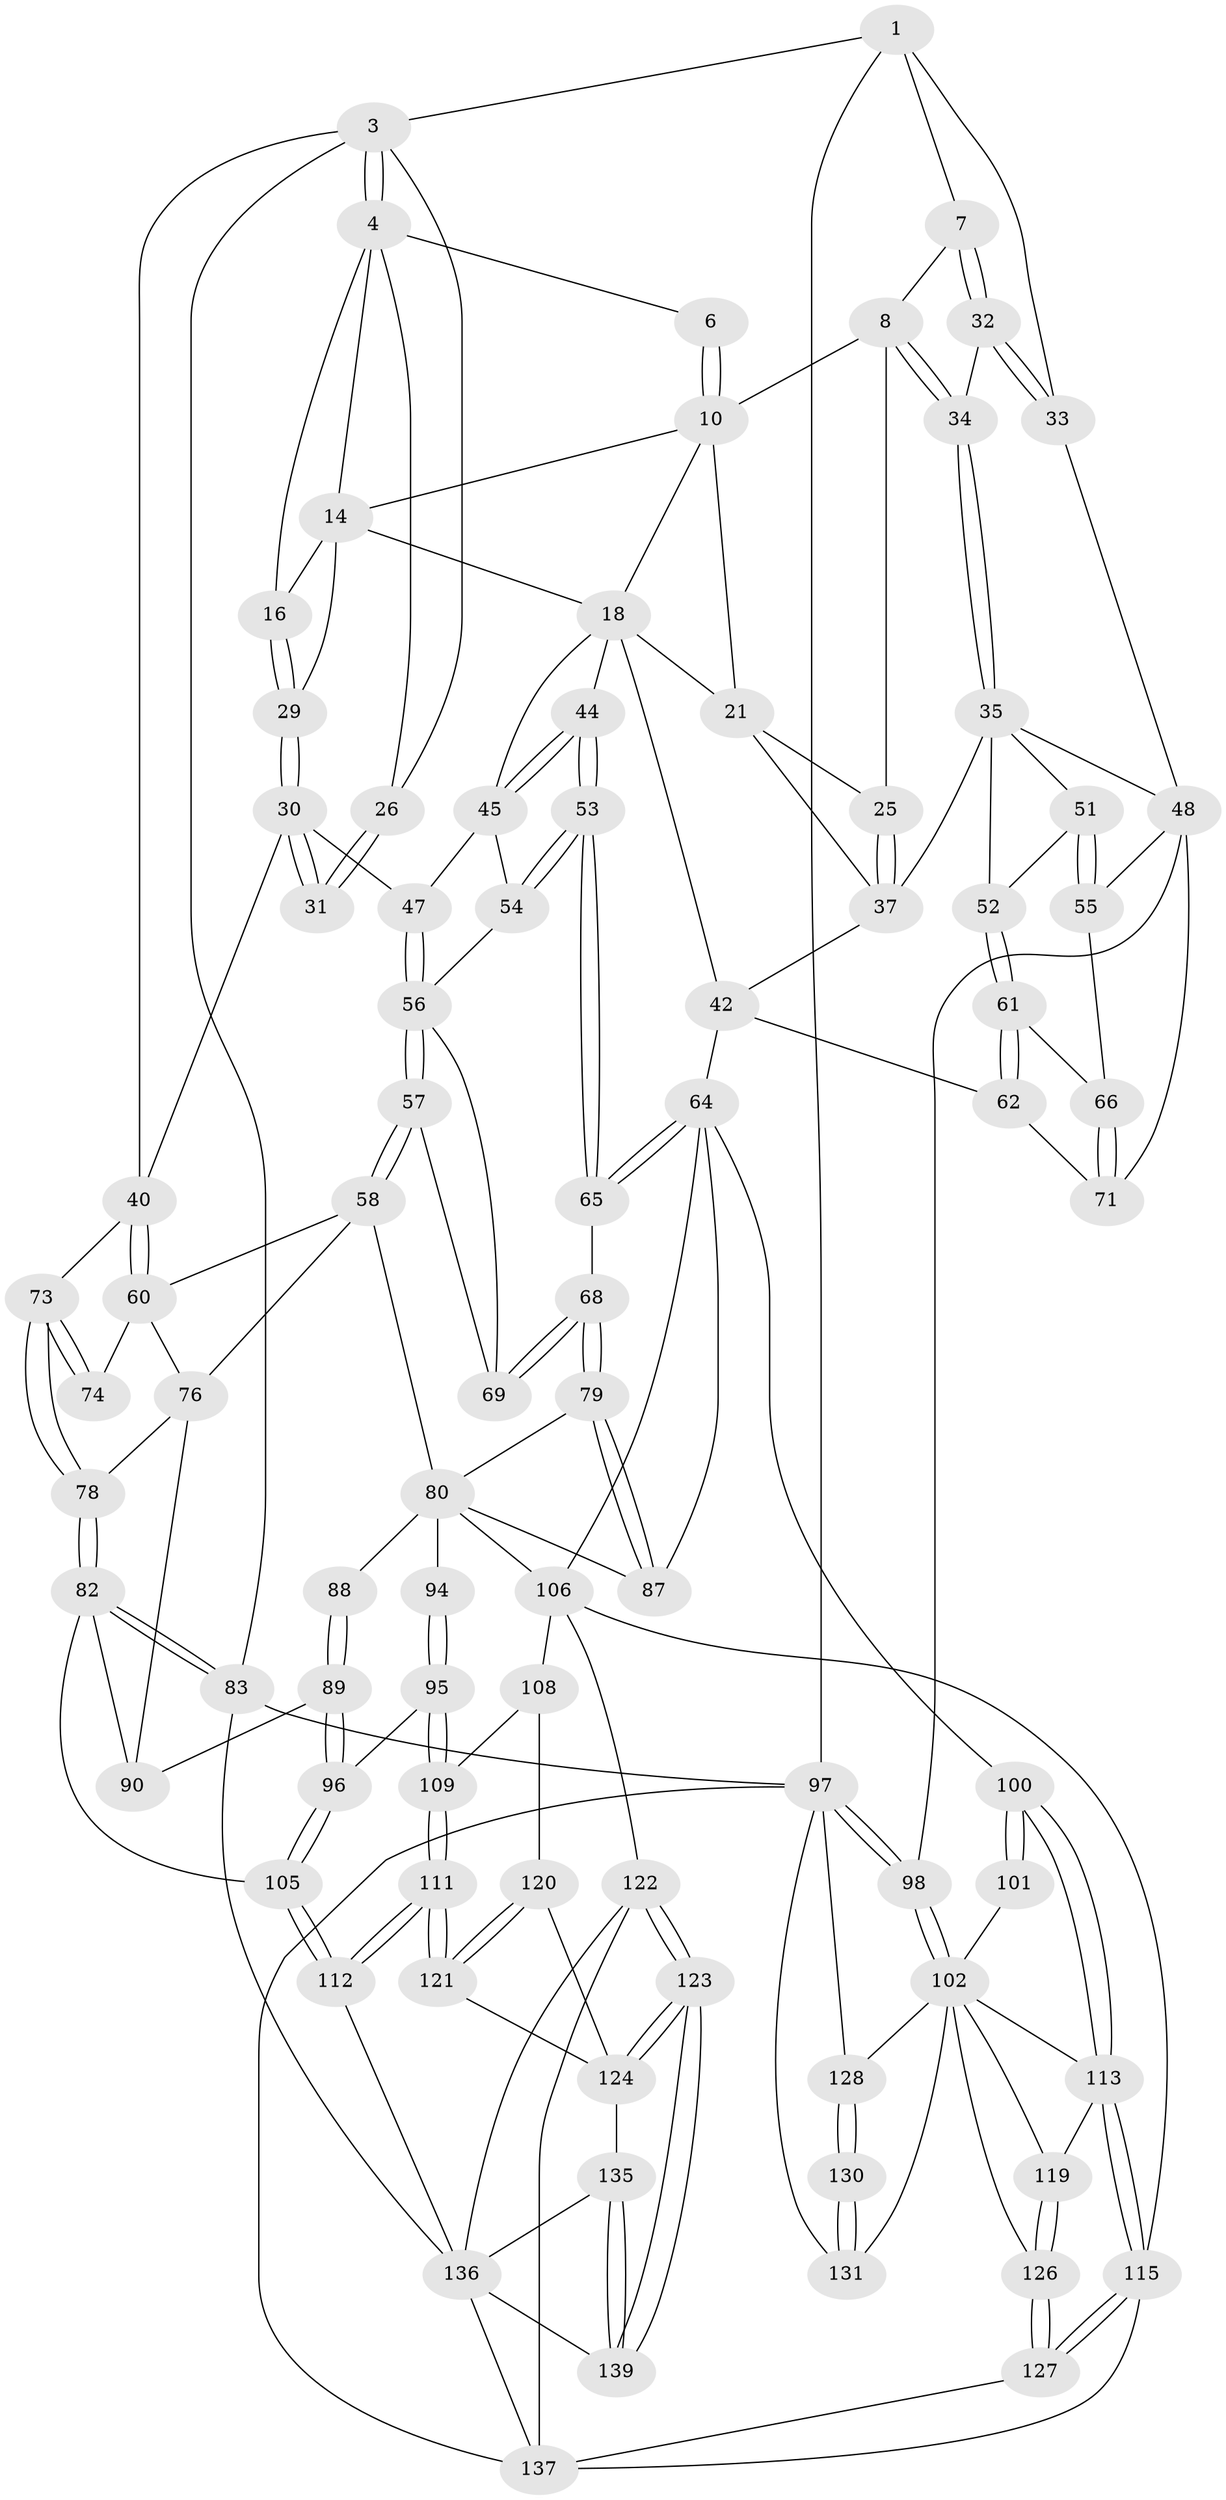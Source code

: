 // original degree distribution, {3: 0.034482758620689655, 6: 0.2482758620689655, 4: 0.22758620689655173, 5: 0.4896551724137931}
// Generated by graph-tools (version 1.1) at 2025/21/03/04/25 18:21:21]
// undirected, 87 vertices, 208 edges
graph export_dot {
graph [start="1"]
  node [color=gray90,style=filled];
  1 [pos="+0.7374719569736521+0",super="+2"];
  3 [pos="+0+0",super="+28"];
  4 [pos="+0.10669546958402966+0",super="+17+5"];
  6 [pos="+0.5856167352926792+0"];
  7 [pos="+0.7383973341010792+0.08569049789259955"];
  8 [pos="+0.7274844214747044+0.09718855598224668",super="+9"];
  10 [pos="+0.5961059839514693+0.04630284146004607",super="+11"];
  14 [pos="+0.40770226062721915+0",super="+15"];
  16 [pos="+0.2724503905675706+0.08282976404528668"];
  18 [pos="+0.41882971134722186+0.16429741039136425",super="+19+23"];
  21 [pos="+0.5436827813438164+0.14621027913936216",super="+24+22"];
  25 [pos="+0.660039698143677+0.19425901534660714"];
  26 [pos="+0.21573888982763528+0.11365168983295212",super="+27"];
  29 [pos="+0.25945482820197785+0.1984072101762578"];
  30 [pos="+0.2146699525894881+0.21669779397995653",super="+39"];
  31 [pos="+0.21245783691076758+0.1760152186583317"];
  32 [pos="+0.9558039078759717+0.06416438910202046"];
  33 [pos="+1+0"];
  34 [pos="+0.8104526225518672+0.2253728546787728"];
  35 [pos="+0.8099356799697828+0.2323789170014175",super="+50+36"];
  37 [pos="+0.6689803691915371+0.2777866769464982",super="+38"];
  40 [pos="+0.09199282085849894+0.24741004268696196",super="+41"];
  42 [pos="+0.5715166557762199+0.33624641167395025",super="+63"];
  44 [pos="+0.5106554715623449+0.33061396548950583"];
  45 [pos="+0.3737067574614609+0.2420485539086027",super="+46"];
  47 [pos="+0.2885073631626656+0.3324378692521862"];
  48 [pos="+1+0.33471580707639353",super="+70+49"];
  51 [pos="+0.8142060029242296+0.3335435240825417"];
  52 [pos="+0.7241395743185057+0.3329386865753716"];
  53 [pos="+0.4542886988561959+0.372476711619828"];
  54 [pos="+0.44761617195660136+0.3721195539190135"];
  55 [pos="+0.8412723968637739+0.39942468579053253"];
  56 [pos="+0.279845811314358+0.3656724356752501",super="+67"];
  57 [pos="+0.2649907678855465+0.3996606723021633"];
  58 [pos="+0.20348749149008402+0.45310788064085344",super="+59"];
  60 [pos="+0.12075778846854648+0.37838935140683155",super="+72"];
  61 [pos="+0.7406640174912968+0.42866150188416524"];
  62 [pos="+0.7063745559160329+0.48578507344212346",super="+84"];
  64 [pos="+0.583157425940187+0.5929375429036087",super="+85"];
  65 [pos="+0.47539788757272494+0.43961628116347423"];
  66 [pos="+0.8206800228260519+0.4170083217980124"];
  68 [pos="+0.3903671375527517+0.48026048410071653"];
  69 [pos="+0.37608819452449643+0.43307759387598616"];
  71 [pos="+0.9199849097113908+0.558471451256472"];
  73 [pos="+0+0.37798315092358853"];
  74 [pos="+0+0.4060100867127908"];
  76 [pos="+0.06701406531611119+0.5272077772536061",super="+77"];
  78 [pos="+0+0.5677372877921508"];
  79 [pos="+0.38824353584697013+0.5281059998935856"];
  80 [pos="+0.31966799063933077+0.5185966708345451",super="+91+81"];
  82 [pos="+0+0.7954446260232624",super="+104"];
  83 [pos="+0+1"];
  87 [pos="+0.48493773002547275+0.6366694225665531"];
  88 [pos="+0.21015365786632215+0.5064237133832219"];
  89 [pos="+0.11175525022368808+0.6630909683790057"];
  90 [pos="+0.08843819320955723+0.6474392238959162"];
  94 [pos="+0.21563585024374396+0.6690249872270383"];
  95 [pos="+0.14392305677879358+0.6987053676167999"];
  96 [pos="+0.13648335186316393+0.6922744513633865"];
  97 [pos="+1+0.790657944432083",super="+145"];
  98 [pos="+1+0.5907604044606699"];
  100 [pos="+0.6229023860585734+0.6591057943327779"];
  101 [pos="+0.8472142026727207+0.5860214773222625"];
  102 [pos="+0.8387778413705002+0.7508298362176858",super="+103+117"];
  105 [pos="+0+0.7996015912715935"];
  106 [pos="+0.30189875953089845+0.7970118969249994",super="+107+110"];
  108 [pos="+0.15300913677539632+0.7583756043360642"];
  109 [pos="+0.14483484562431376+0.7410466015707385"];
  111 [pos="+0.010741266210524616+0.8097598646359938"];
  112 [pos="+0+0.8138502776006384"];
  113 [pos="+0.6453465055511347+0.6895394457166389",super="+114"];
  115 [pos="+0.5767617356847072+0.8413689337214016",super="+116"];
  119 [pos="+0.689261886999547+0.7921373069666364"];
  120 [pos="+0.14280173520785042+0.7854681005799612",super="+125"];
  121 [pos="+0.07489162773908895+0.8384366800199526",super="+133"];
  122 [pos="+0.2674918922498631+0.8609600327914116",super="+138"];
  123 [pos="+0.1645908306186893+0.9318169489940615"];
  124 [pos="+0.15214406284229864+0.9141456103318888",super="+134"];
  126 [pos="+0.6267828908590158+0.9356678405635533"];
  127 [pos="+0.6138271008214573+0.9425339849515668"];
  128 [pos="+0.8427496367629799+0.7730037785285123",super="+129"];
  130 [pos="+0.9017573460469079+0.9107953544301273"];
  131 [pos="+0.8360624431118452+0.9845182750789722"];
  135 [pos="+0.0585026993081825+0.8898013024197515"];
  136 [pos="+0.03625272465843568+0.8938546024977446",super="+141"];
  137 [pos="+0.4548184640467966+0.8689565111452358",super="+140"];
  139 [pos="+0.14772112661216052+0.9809938553975437"];
  1 -- 7;
  1 -- 3;
  1 -- 97;
  1 -- 33;
  3 -- 4;
  3 -- 4;
  3 -- 83;
  3 -- 40;
  3 -- 26;
  4 -- 16;
  4 -- 26;
  4 -- 6;
  4 -- 14;
  6 -- 10;
  6 -- 10;
  7 -- 8;
  7 -- 32;
  7 -- 32;
  8 -- 34;
  8 -- 34;
  8 -- 25;
  8 -- 10;
  10 -- 18;
  10 -- 21 [weight=2];
  10 -- 14;
  14 -- 16;
  14 -- 29;
  14 -- 18;
  16 -- 29;
  16 -- 29;
  18 -- 45;
  18 -- 42;
  18 -- 21;
  18 -- 44;
  21 -- 25;
  21 -- 37;
  25 -- 37;
  25 -- 37;
  26 -- 31 [weight=2];
  26 -- 31;
  29 -- 30;
  29 -- 30;
  30 -- 31;
  30 -- 31;
  30 -- 40;
  30 -- 47;
  32 -- 33;
  32 -- 33;
  32 -- 34;
  33 -- 48;
  34 -- 35;
  34 -- 35;
  35 -- 48;
  35 -- 51;
  35 -- 52;
  35 -- 37;
  37 -- 42;
  40 -- 60;
  40 -- 60;
  40 -- 73;
  42 -- 64;
  42 -- 62;
  44 -- 45;
  44 -- 45;
  44 -- 53;
  44 -- 53;
  45 -- 54;
  45 -- 47;
  47 -- 56;
  47 -- 56;
  48 -- 98;
  48 -- 71;
  48 -- 55;
  51 -- 52;
  51 -- 55;
  51 -- 55;
  52 -- 61;
  52 -- 61;
  53 -- 54;
  53 -- 54;
  53 -- 65;
  53 -- 65;
  54 -- 56;
  55 -- 66;
  56 -- 57;
  56 -- 57;
  56 -- 69;
  57 -- 58;
  57 -- 58;
  57 -- 69;
  58 -- 60;
  58 -- 76;
  58 -- 80;
  60 -- 74;
  60 -- 76;
  61 -- 62;
  61 -- 62;
  61 -- 66;
  62 -- 71;
  64 -- 65;
  64 -- 65;
  64 -- 106;
  64 -- 100;
  64 -- 87;
  65 -- 68;
  66 -- 71;
  66 -- 71;
  68 -- 69;
  68 -- 69;
  68 -- 79;
  68 -- 79;
  73 -- 74;
  73 -- 74;
  73 -- 78;
  73 -- 78;
  76 -- 90;
  76 -- 78;
  78 -- 82;
  78 -- 82;
  79 -- 80;
  79 -- 87;
  79 -- 87;
  80 -- 87;
  80 -- 88 [weight=2];
  80 -- 106;
  80 -- 94 [weight=2];
  82 -- 83;
  82 -- 83;
  82 -- 105;
  82 -- 90;
  83 -- 97;
  83 -- 136;
  88 -- 89;
  88 -- 89;
  89 -- 90;
  89 -- 96;
  89 -- 96;
  94 -- 95;
  94 -- 95;
  95 -- 96;
  95 -- 109;
  95 -- 109;
  96 -- 105;
  96 -- 105;
  97 -- 98;
  97 -- 98;
  97 -- 128;
  97 -- 137;
  97 -- 131;
  98 -- 102;
  98 -- 102;
  100 -- 101;
  100 -- 101;
  100 -- 113;
  100 -- 113;
  101 -- 102;
  102 -- 113;
  102 -- 128;
  102 -- 131;
  102 -- 119;
  102 -- 126;
  105 -- 112;
  105 -- 112;
  106 -- 108;
  106 -- 122;
  106 -- 115;
  108 -- 109;
  108 -- 120;
  109 -- 111;
  109 -- 111;
  111 -- 112;
  111 -- 112;
  111 -- 121;
  111 -- 121;
  112 -- 136;
  113 -- 115;
  113 -- 115;
  113 -- 119;
  115 -- 127;
  115 -- 127;
  115 -- 137;
  119 -- 126;
  119 -- 126;
  120 -- 121 [weight=2];
  120 -- 121;
  120 -- 124;
  121 -- 124;
  122 -- 123;
  122 -- 123;
  122 -- 137;
  122 -- 136;
  123 -- 124;
  123 -- 124;
  123 -- 139;
  123 -- 139;
  124 -- 135;
  126 -- 127;
  126 -- 127;
  127 -- 137;
  128 -- 130 [weight=2];
  128 -- 130;
  130 -- 131;
  130 -- 131;
  135 -- 136;
  135 -- 139;
  135 -- 139;
  136 -- 137;
  136 -- 139;
}
